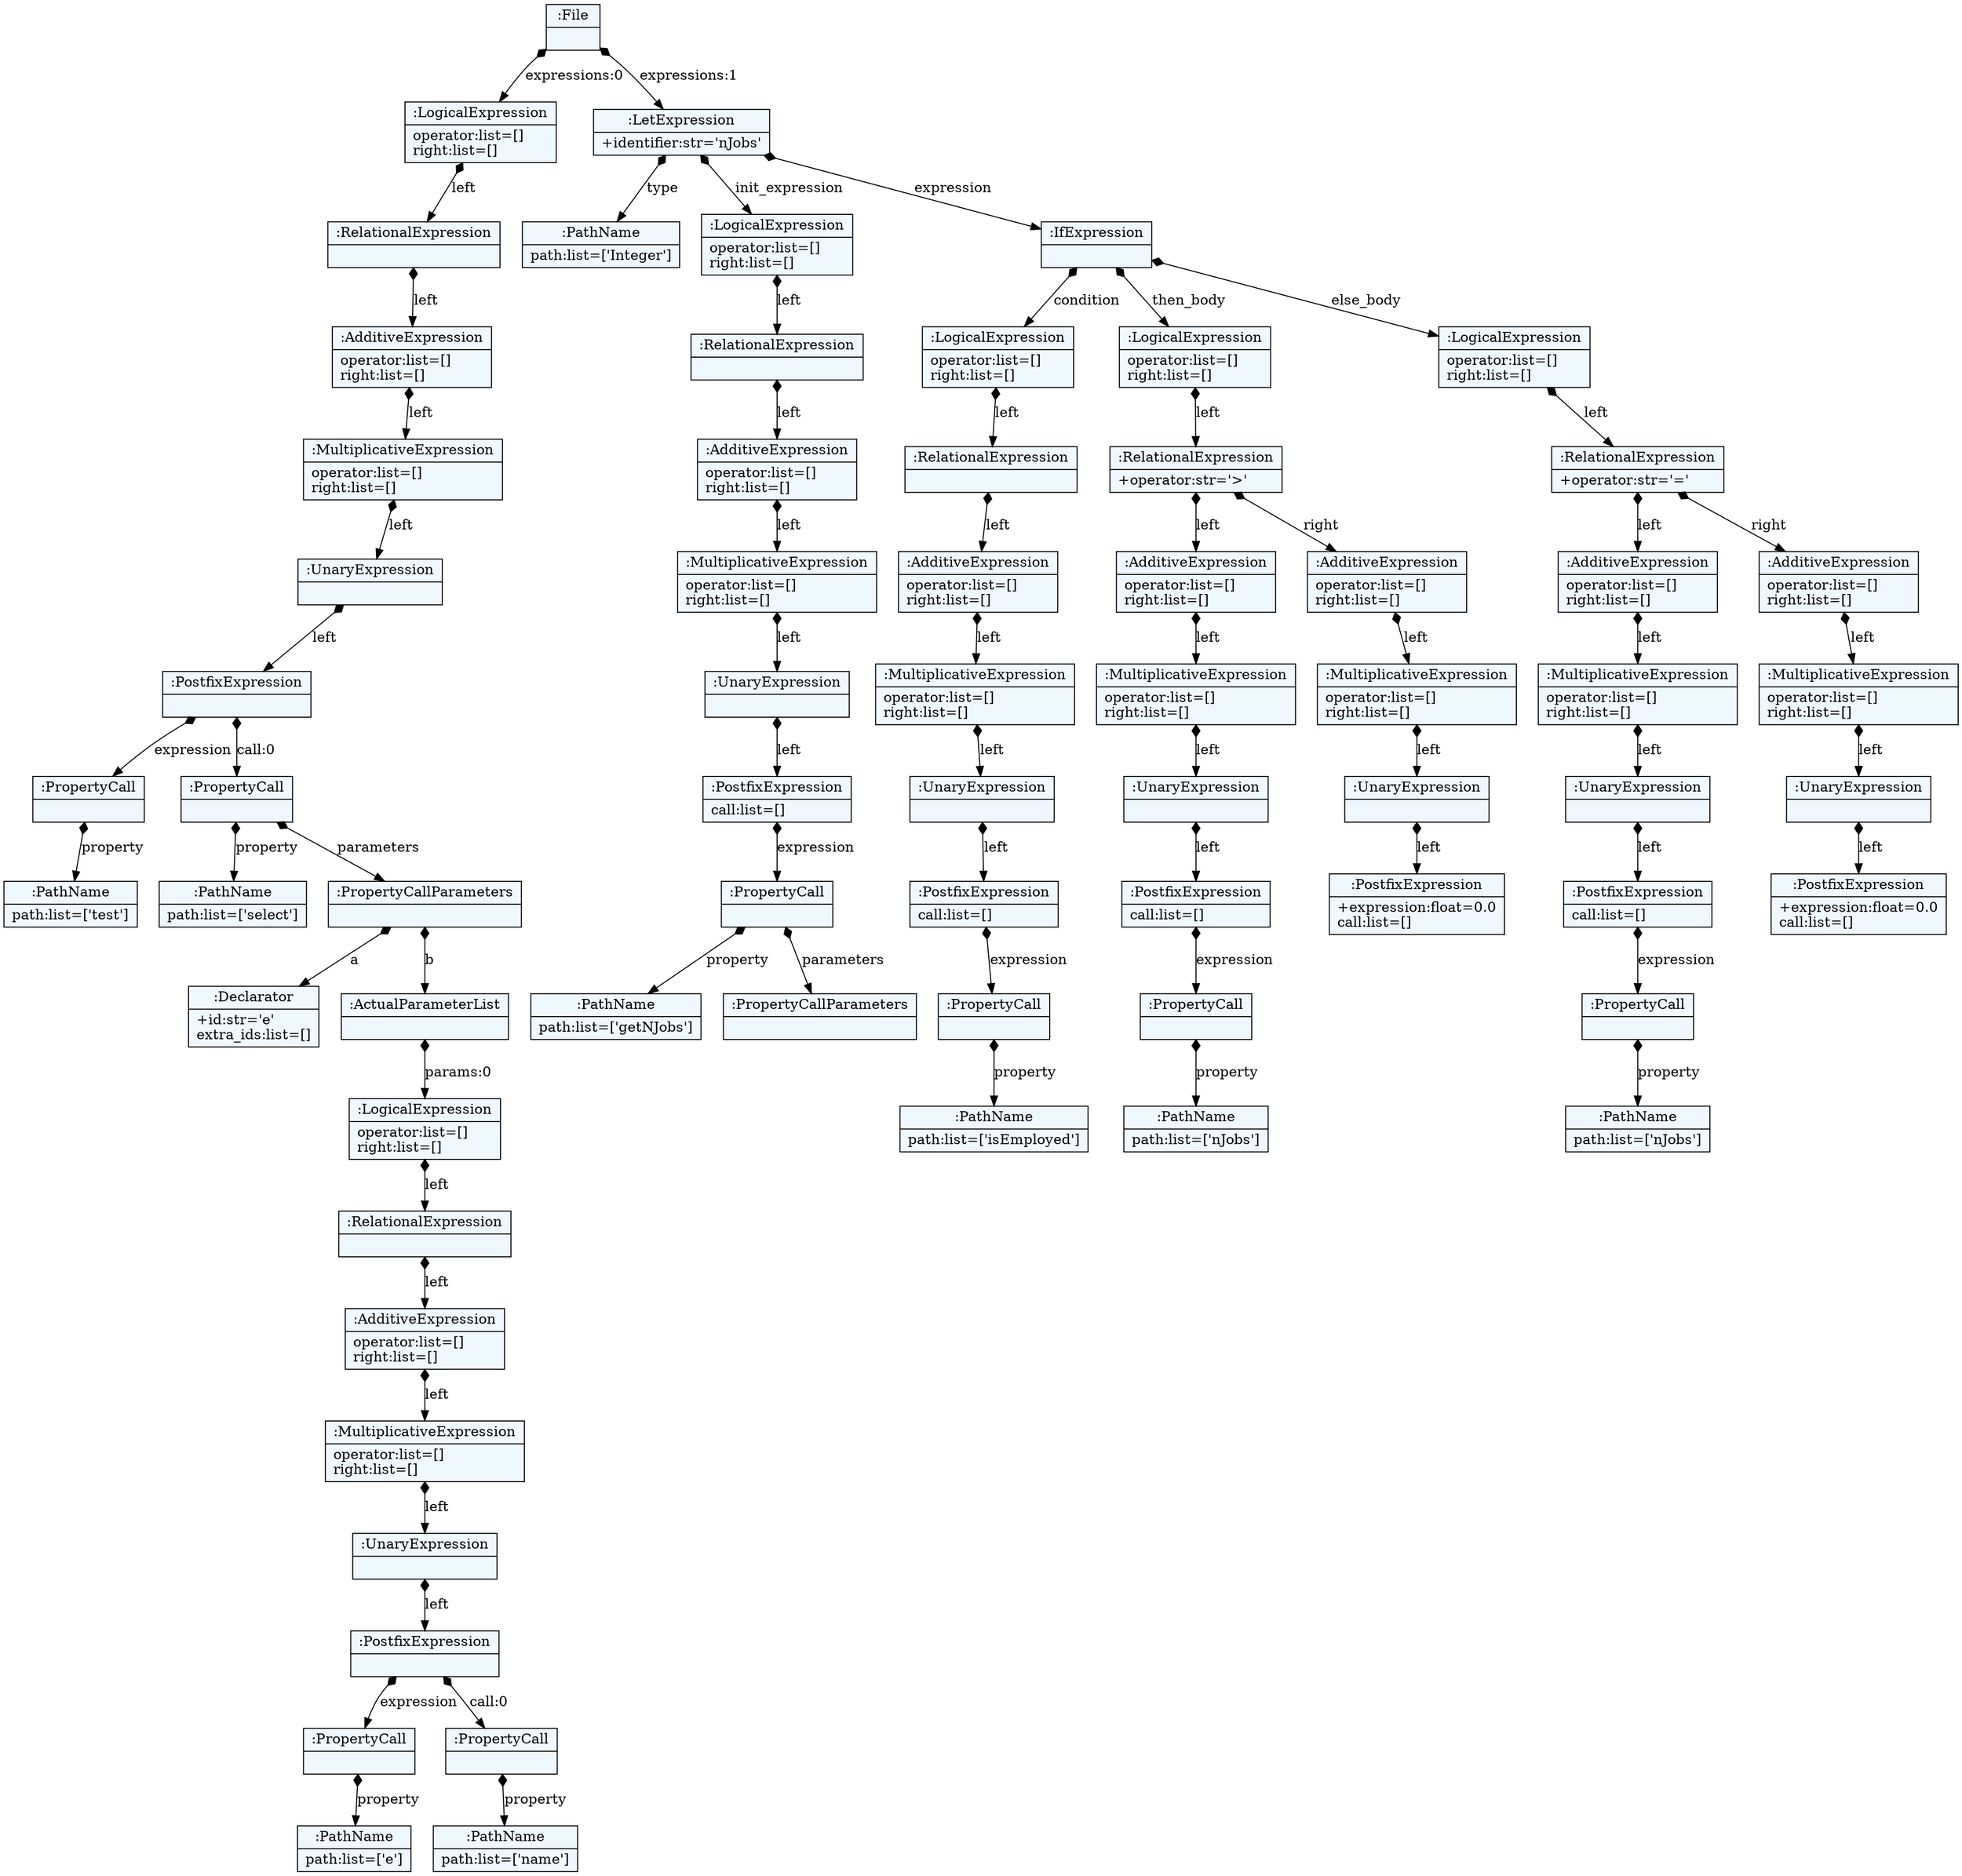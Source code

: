 
    digraph xtext {
    fontname = "Bitstream Vera Sans"
    fontsize = 8
    node[
        shape=record,
        style=filled,
        fillcolor=aliceblue
    ]
    nodesep = 0.3
    edge[dir=black,arrowtail=empty]


49787920 -> 49787856 [label="expressions:0" arrowtail=diamond dir=both]
49787856 -> 49790384 [label="left" arrowtail=diamond dir=both]
49790384 -> 49787024 [label="left" arrowtail=diamond dir=both]
49787024 -> 49787760 [label="left" arrowtail=diamond dir=both]
49787760 -> 49787056 [label="left" arrowtail=diamond dir=both]
49787056 -> 49789648 [label="left" arrowtail=diamond dir=both]
49789648 -> 49787248 [label="expression" arrowtail=diamond dir=both]
49787248 -> 49787984 [label="property" arrowtail=diamond dir=both]
49787984[label="{:PathName|path:list=['test']\l}"]
49787248[label="{:PropertyCall|}"]
49789648 -> 49789904 [label="call:0" arrowtail=diamond dir=both]
49789904 -> 49788912 [label="property" arrowtail=diamond dir=both]
49788912[label="{:PathName|path:list=['select']\l}"]
49789904 -> 49787472 [label="parameters" arrowtail=diamond dir=both]
49787472 -> 49816464 [label="a" arrowtail=diamond dir=both]
49816464[label="{:Declarator|+id:str='e'\lextra_ids:list=[]\l}"]
49787472 -> 49818832 [label="b" arrowtail=diamond dir=both]
49818832 -> 49818512 [label="params:0" arrowtail=diamond dir=both]
49818512 -> 49819248 [label="left" arrowtail=diamond dir=both]
49819248 -> 49817648 [label="left" arrowtail=diamond dir=both]
49817648 -> 49817136 [label="left" arrowtail=diamond dir=both]
49817136 -> 49818000 [label="left" arrowtail=diamond dir=both]
49818000 -> 49816784 [label="left" arrowtail=diamond dir=both]
49816784 -> 49816528 [label="expression" arrowtail=diamond dir=both]
49816528 -> 49818768 [label="property" arrowtail=diamond dir=both]
49818768[label="{:PathName|path:list=['e']\l}"]
49816528[label="{:PropertyCall|}"]
49816784 -> 49816048 [label="call:0" arrowtail=diamond dir=both]
49816048 -> 49819440 [label="property" arrowtail=diamond dir=both]
49819440[label="{:PathName|path:list=['name']\l}"]
49816048[label="{:PropertyCall|}"]
49816784[label="{:PostfixExpression|}"]
49818000[label="{:UnaryExpression|}"]
49817136[label="{:MultiplicativeExpression|operator:list=[]\lright:list=[]\l}"]
49817648[label="{:AdditiveExpression|operator:list=[]\lright:list=[]\l}"]
49819248[label="{:RelationalExpression|}"]
49818512[label="{:LogicalExpression|operator:list=[]\lright:list=[]\l}"]
49818832[label="{:ActualParameterList|}"]
49787472[label="{:PropertyCallParameters|}"]
49789904[label="{:PropertyCall|}"]
49789648[label="{:PostfixExpression|}"]
49787056[label="{:UnaryExpression|}"]
49787760[label="{:MultiplicativeExpression|operator:list=[]\lright:list=[]\l}"]
49787024[label="{:AdditiveExpression|operator:list=[]\lright:list=[]\l}"]
49790384[label="{:RelationalExpression|}"]
49787856[label="{:LogicalExpression|operator:list=[]\lright:list=[]\l}"]
49787920 -> 49788048 [label="expressions:1" arrowtail=diamond dir=both]
49788048 -> 49790672 [label="type" arrowtail=diamond dir=both]
49790672[label="{:PathName|path:list=['Integer']\l}"]
49788048 -> 49786960 [label="init_expression" arrowtail=diamond dir=both]
49786960 -> 49789776 [label="left" arrowtail=diamond dir=both]
49789776 -> 49789040 [label="left" arrowtail=diamond dir=both]
49789040 -> 49788304 [label="left" arrowtail=diamond dir=both]
49788304 -> 49816368 [label="left" arrowtail=diamond dir=both]
49816368 -> 49816720 [label="left" arrowtail=diamond dir=both]
49816720 -> 49816432 [label="expression" arrowtail=diamond dir=both]
49816432 -> 49816816 [label="property" arrowtail=diamond dir=both]
49816816[label="{:PathName|path:list=['getNJobs']\l}"]
49816432 -> 49818288 [label="parameters" arrowtail=diamond dir=both]
49818288[label="{:PropertyCallParameters|}"]
49816432[label="{:PropertyCall|}"]
49816720[label="{:PostfixExpression|call:list=[]\l}"]
49816368[label="{:UnaryExpression|}"]
49788304[label="{:MultiplicativeExpression|operator:list=[]\lright:list=[]\l}"]
49789040[label="{:AdditiveExpression|operator:list=[]\lright:list=[]\l}"]
49789776[label="{:RelationalExpression|}"]
49786960[label="{:LogicalExpression|operator:list=[]\lright:list=[]\l}"]
49788048 -> 49788784 [label="expression" arrowtail=diamond dir=both]
49788784 -> 49789680 [label="condition" arrowtail=diamond dir=both]
49789680 -> 49786992 [label="left" arrowtail=diamond dir=both]
49786992 -> 49819408 [label="left" arrowtail=diamond dir=both]
49819408 -> 49818704 [label="left" arrowtail=diamond dir=both]
49818704 -> 49816560 [label="left" arrowtail=diamond dir=both]
49816560 -> 49817040 [label="left" arrowtail=diamond dir=both]
49817040 -> 49818736 [label="expression" arrowtail=diamond dir=both]
49818736 -> 49817072 [label="property" arrowtail=diamond dir=both]
49817072[label="{:PathName|path:list=['isEmployed']\l}"]
49818736[label="{:PropertyCall|}"]
49817040[label="{:PostfixExpression|call:list=[]\l}"]
49816560[label="{:UnaryExpression|}"]
49818704[label="{:MultiplicativeExpression|operator:list=[]\lright:list=[]\l}"]
49819408[label="{:AdditiveExpression|operator:list=[]\lright:list=[]\l}"]
49786992[label="{:RelationalExpression|}"]
49789680[label="{:LogicalExpression|operator:list=[]\lright:list=[]\l}"]
49788784 -> 49788848 [label="then_body" arrowtail=diamond dir=both]
49788848 -> 49816496 [label="left" arrowtail=diamond dir=both]
49816496 -> 49819600 [label="left" arrowtail=diamond dir=both]
49819600 -> 49817488 [label="left" arrowtail=diamond dir=both]
49817488 -> 49817104 [label="left" arrowtail=diamond dir=both]
49817104 -> 49816176 [label="left" arrowtail=diamond dir=both]
49816176 -> 49815760 [label="expression" arrowtail=diamond dir=both]
49815760 -> 49894512 [label="property" arrowtail=diamond dir=both]
49894512[label="{:PathName|path:list=['nJobs']\l}"]
49815760[label="{:PropertyCall|}"]
49816176[label="{:PostfixExpression|call:list=[]\l}"]
49817104[label="{:UnaryExpression|}"]
49817488[label="{:MultiplicativeExpression|operator:list=[]\lright:list=[]\l}"]
49819600[label="{:AdditiveExpression|operator:list=[]\lright:list=[]\l}"]
49816496 -> 49818544 [label="right" arrowtail=diamond dir=both]
49818544 -> 49817200 [label="left" arrowtail=diamond dir=both]
49817200 -> 49817616 [label="left" arrowtail=diamond dir=both]
49817616 -> 49894064 [label="left" arrowtail=diamond dir=both]
49894064[label="{:PostfixExpression|+expression:float=0.0\lcall:list=[]\l}"]
49817616[label="{:UnaryExpression|}"]
49817200[label="{:MultiplicativeExpression|operator:list=[]\lright:list=[]\l}"]
49818544[label="{:AdditiveExpression|operator:list=[]\lright:list=[]\l}"]
49816496[label="{:RelationalExpression|+operator:str='\>'\l}"]
49788848[label="{:LogicalExpression|operator:list=[]\lright:list=[]\l}"]
49788784 -> 49790064 [label="else_body" arrowtail=diamond dir=both]
49790064 -> 49816752 [label="left" arrowtail=diamond dir=both]
49816752 -> 49817680 [label="left" arrowtail=diamond dir=both]
49817680 -> 49894096 [label="left" arrowtail=diamond dir=both]
49894096 -> 49894000 [label="left" arrowtail=diamond dir=both]
49894000 -> 49895216 [label="left" arrowtail=diamond dir=both]
49895216 -> 49893552 [label="expression" arrowtail=diamond dir=both]
49893552 -> 49897136 [label="property" arrowtail=diamond dir=both]
49897136[label="{:PathName|path:list=['nJobs']\l}"]
49893552[label="{:PropertyCall|}"]
49895216[label="{:PostfixExpression|call:list=[]\l}"]
49894000[label="{:UnaryExpression|}"]
49894096[label="{:MultiplicativeExpression|operator:list=[]\lright:list=[]\l}"]
49817680[label="{:AdditiveExpression|operator:list=[]\lright:list=[]\l}"]
49816752 -> 49816848 [label="right" arrowtail=diamond dir=both]
49816848 -> 49893872 [label="left" arrowtail=diamond dir=both]
49893872 -> 49894928 [label="left" arrowtail=diamond dir=both]
49894928 -> 49895088 [label="left" arrowtail=diamond dir=both]
49895088[label="{:PostfixExpression|+expression:float=0.0\lcall:list=[]\l}"]
49894928[label="{:UnaryExpression|}"]
49893872[label="{:MultiplicativeExpression|operator:list=[]\lright:list=[]\l}"]
49816848[label="{:AdditiveExpression|operator:list=[]\lright:list=[]\l}"]
49816752[label="{:RelationalExpression|+operator:str='='\l}"]
49790064[label="{:LogicalExpression|operator:list=[]\lright:list=[]\l}"]
49788784[label="{:IfExpression|}"]
49788048[label="{:LetExpression|+identifier:str='nJobs'\l}"]
49787920[label="{:File|}"]

}
